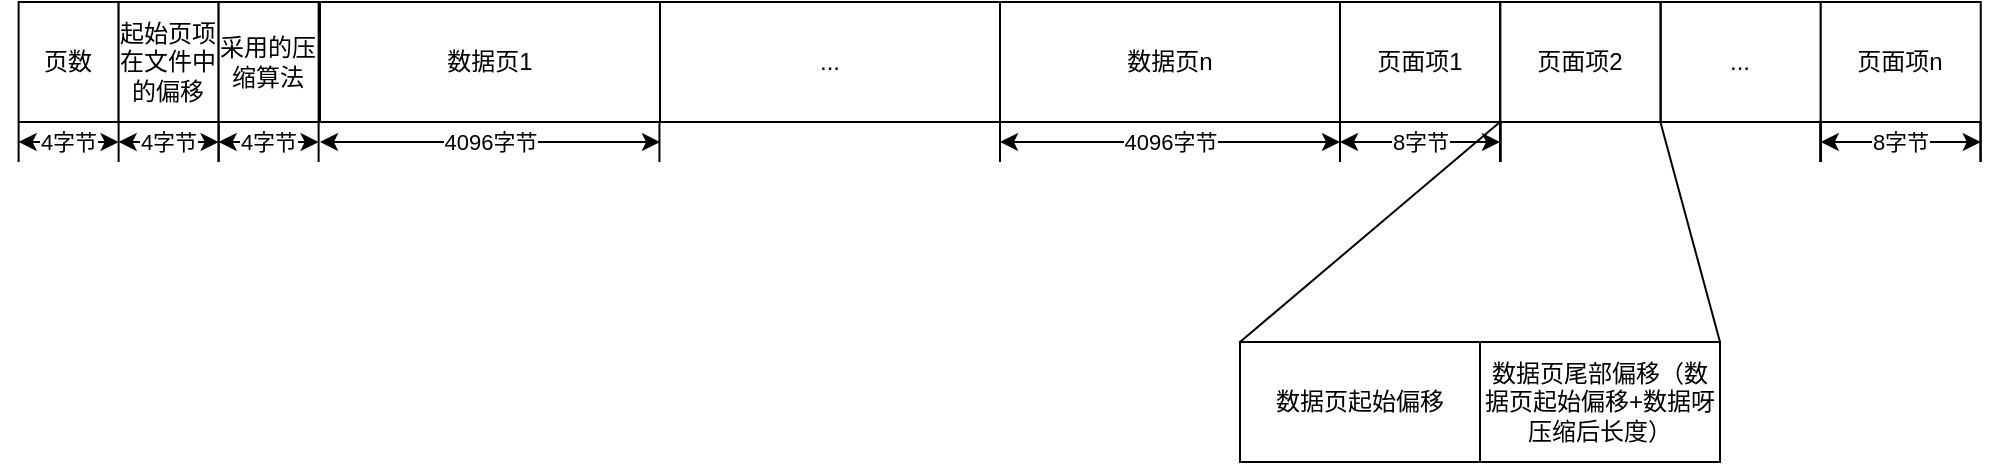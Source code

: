 <mxfile version="21.3.2" type="github">
  <diagram name="第 1 页" id="xx_ICXSG2NaE5fbNV9Lb">
    <mxGraphModel dx="724" dy="393" grid="1" gridSize="10" guides="1" tooltips="1" connect="1" arrows="1" fold="1" page="1" pageScale="1" pageWidth="1169" pageHeight="827" math="0" shadow="0">
      <root>
        <mxCell id="0" />
        <mxCell id="1" parent="0" />
        <mxCell id="UPNSN5LG6Qy9II8emMVJ-1" value="页数" style="rounded=0;whiteSpace=wrap;html=1;" parent="1" vertex="1">
          <mxGeometry x="139.31" y="60" width="50" height="60" as="geometry" />
        </mxCell>
        <mxCell id="UPNSN5LG6Qy9II8emMVJ-7" value="数据页1" style="rounded=0;whiteSpace=wrap;html=1;" parent="1" vertex="1">
          <mxGeometry x="290" y="60" width="170" height="60" as="geometry" />
        </mxCell>
        <mxCell id="UPNSN5LG6Qy9II8emMVJ-9" value="" style="endArrow=none;html=1;rounded=0;" parent="1" edge="1">
          <mxGeometry width="50" height="50" relative="1" as="geometry">
            <mxPoint x="139.31" y="140" as="sourcePoint" />
            <mxPoint x="139.31" y="120" as="targetPoint" />
          </mxGeometry>
        </mxCell>
        <mxCell id="UPNSN5LG6Qy9II8emMVJ-11" value="4字节" style="endArrow=classic;startArrow=classic;html=1;rounded=0;" parent="1" edge="1">
          <mxGeometry width="50" height="50" relative="1" as="geometry">
            <mxPoint x="139.31" y="130" as="sourcePoint" />
            <mxPoint x="189.31" y="130" as="targetPoint" />
          </mxGeometry>
        </mxCell>
        <mxCell id="UPNSN5LG6Qy9II8emMVJ-15" value="" style="endArrow=none;html=1;rounded=0;" parent="1" edge="1">
          <mxGeometry width="50" height="50" relative="1" as="geometry">
            <mxPoint x="630" y="140" as="sourcePoint" />
            <mxPoint x="630" y="120" as="targetPoint" />
          </mxGeometry>
        </mxCell>
        <mxCell id="UPNSN5LG6Qy9II8emMVJ-16" value="4096字节" style="endArrow=classic;startArrow=classic;html=1;rounded=0;" parent="1" edge="1">
          <mxGeometry width="50" height="50" relative="1" as="geometry">
            <mxPoint x="290" y="130" as="sourcePoint" />
            <mxPoint x="460" y="130" as="targetPoint" />
            <Array as="points">
              <mxPoint x="370" y="130" />
            </Array>
          </mxGeometry>
        </mxCell>
        <mxCell id="UPNSN5LG6Qy9II8emMVJ-17" value="..." style="rounded=0;whiteSpace=wrap;html=1;" parent="1" vertex="1">
          <mxGeometry x="460" y="60" width="170" height="60" as="geometry" />
        </mxCell>
        <mxCell id="UPNSN5LG6Qy9II8emMVJ-18" value="" style="endArrow=none;html=1;rounded=0;" parent="1" edge="1">
          <mxGeometry width="50" height="50" relative="1" as="geometry">
            <mxPoint x="630" y="140" as="sourcePoint" />
            <mxPoint x="630" y="120" as="targetPoint" />
          </mxGeometry>
        </mxCell>
        <mxCell id="UPNSN5LG6Qy9II8emMVJ-19" value="" style="endArrow=none;html=1;rounded=0;" parent="1" edge="1">
          <mxGeometry width="50" height="50" relative="1" as="geometry">
            <mxPoint x="800" y="140" as="sourcePoint" />
            <mxPoint x="800" y="120" as="targetPoint" />
          </mxGeometry>
        </mxCell>
        <mxCell id="UPNSN5LG6Qy9II8emMVJ-20" value="4096字节" style="endArrow=classic;startArrow=classic;html=1;rounded=0;" parent="1" edge="1">
          <mxGeometry width="50" height="50" relative="1" as="geometry">
            <mxPoint x="630" y="130" as="sourcePoint" />
            <mxPoint x="800" y="130" as="targetPoint" />
            <Array as="points">
              <mxPoint x="710" y="130" />
            </Array>
          </mxGeometry>
        </mxCell>
        <mxCell id="UPNSN5LG6Qy9II8emMVJ-30" value="数据页n" style="rounded=0;whiteSpace=wrap;html=1;" parent="1" vertex="1">
          <mxGeometry x="630" y="60" width="170" height="60" as="geometry" />
        </mxCell>
        <mxCell id="UPNSN5LG6Qy9II8emMVJ-32" value="" style="endArrow=none;html=1;rounded=0;" parent="1" edge="1">
          <mxGeometry width="50" height="50" relative="1" as="geometry">
            <mxPoint x="459.72" y="140" as="sourcePoint" />
            <mxPoint x="459.72" y="120" as="targetPoint" />
          </mxGeometry>
        </mxCell>
        <mxCell id="UPNSN5LG6Qy9II8emMVJ-34" value="页面项1" style="rounded=0;whiteSpace=wrap;html=1;" parent="1" vertex="1">
          <mxGeometry x="800" y="60" width="80" height="60" as="geometry" />
        </mxCell>
        <mxCell id="UPNSN5LG6Qy9II8emMVJ-35" value="" style="endArrow=none;html=1;rounded=0;" parent="1" edge="1">
          <mxGeometry width="50" height="50" relative="1" as="geometry">
            <mxPoint x="800" y="140" as="sourcePoint" />
            <mxPoint x="800" y="120" as="targetPoint" />
          </mxGeometry>
        </mxCell>
        <mxCell id="UPNSN5LG6Qy9II8emMVJ-37" value="8字节" style="endArrow=classic;startArrow=classic;html=1;rounded=0;" parent="1" edge="1">
          <mxGeometry width="50" height="50" relative="1" as="geometry">
            <mxPoint x="800" y="130" as="sourcePoint" />
            <mxPoint x="880" y="130" as="targetPoint" />
          </mxGeometry>
        </mxCell>
        <mxCell id="UPNSN5LG6Qy9II8emMVJ-41" value="..." style="rounded=0;whiteSpace=wrap;html=1;" parent="1" vertex="1">
          <mxGeometry x="960.38" y="60" width="80" height="60" as="geometry" />
        </mxCell>
        <mxCell id="UPNSN5LG6Qy9II8emMVJ-43" value="" style="endArrow=none;html=1;rounded=0;" parent="1" edge="1">
          <mxGeometry width="50" height="50" relative="1" as="geometry">
            <mxPoint x="1040.38" y="140" as="sourcePoint" />
            <mxPoint x="1040.38" y="120" as="targetPoint" />
          </mxGeometry>
        </mxCell>
        <mxCell id="UPNSN5LG6Qy9II8emMVJ-45" value="" style="endArrow=none;html=1;rounded=0;" parent="1" edge="1">
          <mxGeometry width="50" height="50" relative="1" as="geometry">
            <mxPoint x="1040.19" y="140" as="sourcePoint" />
            <mxPoint x="1040.19" y="120" as="targetPoint" />
          </mxGeometry>
        </mxCell>
        <mxCell id="UPNSN5LG6Qy9II8emMVJ-46" value="" style="endArrow=none;html=1;rounded=0;" parent="1" edge="1">
          <mxGeometry width="50" height="50" relative="1" as="geometry">
            <mxPoint x="1040.38" y="140" as="sourcePoint" />
            <mxPoint x="1040.38" y="120" as="targetPoint" />
          </mxGeometry>
        </mxCell>
        <mxCell id="UPNSN5LG6Qy9II8emMVJ-47" value="页面项n" style="rounded=0;whiteSpace=wrap;html=1;" parent="1" vertex="1">
          <mxGeometry x="1040.38" y="60" width="80" height="60" as="geometry" />
        </mxCell>
        <mxCell id="UPNSN5LG6Qy9II8emMVJ-48" value="" style="endArrow=none;html=1;rounded=0;" parent="1" edge="1">
          <mxGeometry width="50" height="50" relative="1" as="geometry">
            <mxPoint x="1040.38" y="140" as="sourcePoint" />
            <mxPoint x="1040.38" y="120" as="targetPoint" />
          </mxGeometry>
        </mxCell>
        <mxCell id="UPNSN5LG6Qy9II8emMVJ-49" value="" style="endArrow=none;html=1;rounded=0;" parent="1" edge="1">
          <mxGeometry width="50" height="50" relative="1" as="geometry">
            <mxPoint x="1120.38" y="140" as="sourcePoint" />
            <mxPoint x="1120.38" y="120" as="targetPoint" />
          </mxGeometry>
        </mxCell>
        <mxCell id="UPNSN5LG6Qy9II8emMVJ-50" value="8字节" style="endArrow=classic;startArrow=classic;html=1;rounded=0;" parent="1" edge="1">
          <mxGeometry width="50" height="50" relative="1" as="geometry">
            <mxPoint x="1040.38" y="130" as="sourcePoint" />
            <mxPoint x="1120.38" y="130" as="targetPoint" />
          </mxGeometry>
        </mxCell>
        <mxCell id="UPNSN5LG6Qy9II8emMVJ-51" value="" style="endArrow=none;html=1;rounded=0;" parent="1" edge="1">
          <mxGeometry width="50" height="50" relative="1" as="geometry">
            <mxPoint x="1120.19" y="140" as="sourcePoint" />
            <mxPoint x="1120.19" y="120" as="targetPoint" />
          </mxGeometry>
        </mxCell>
        <mxCell id="_QCWfUhsnIU4W58QllWh-10" value="" style="endArrow=none;html=1;rounded=0;" edge="1" parent="1">
          <mxGeometry width="50" height="50" relative="1" as="geometry">
            <mxPoint x="880.19" y="140" as="sourcePoint" />
            <mxPoint x="880.19" y="120" as="targetPoint" />
          </mxGeometry>
        </mxCell>
        <mxCell id="_QCWfUhsnIU4W58QllWh-11" value="" style="endArrow=none;html=1;rounded=0;" edge="1" parent="1">
          <mxGeometry width="50" height="50" relative="1" as="geometry">
            <mxPoint x="880" y="140" as="sourcePoint" />
            <mxPoint x="880" y="120" as="targetPoint" />
          </mxGeometry>
        </mxCell>
        <mxCell id="_QCWfUhsnIU4W58QllWh-12" value="" style="endArrow=none;html=1;rounded=0;" edge="1" parent="1">
          <mxGeometry width="50" height="50" relative="1" as="geometry">
            <mxPoint x="880.19" y="140" as="sourcePoint" />
            <mxPoint x="880.19" y="120" as="targetPoint" />
          </mxGeometry>
        </mxCell>
        <mxCell id="_QCWfUhsnIU4W58QllWh-13" value="页面项2" style="rounded=0;whiteSpace=wrap;html=1;" vertex="1" parent="1">
          <mxGeometry x="880.19" y="60" width="80" height="60" as="geometry" />
        </mxCell>
        <mxCell id="_QCWfUhsnIU4W58QllWh-14" value="" style="endArrow=none;html=1;rounded=0;" edge="1" parent="1">
          <mxGeometry width="50" height="50" relative="1" as="geometry">
            <mxPoint x="880.19" y="140" as="sourcePoint" />
            <mxPoint x="880.19" y="120" as="targetPoint" />
          </mxGeometry>
        </mxCell>
        <mxCell id="_QCWfUhsnIU4W58QllWh-15" value="" style="endArrow=none;html=1;rounded=0;" edge="1" parent="1">
          <mxGeometry width="50" height="50" relative="1" as="geometry">
            <mxPoint x="750" y="230" as="sourcePoint" />
            <mxPoint x="880" y="120" as="targetPoint" />
          </mxGeometry>
        </mxCell>
        <mxCell id="_QCWfUhsnIU4W58QllWh-16" value="数据页起始偏移" style="rounded=0;whiteSpace=wrap;html=1;" vertex="1" parent="1">
          <mxGeometry x="750" y="230" width="120" height="60" as="geometry" />
        </mxCell>
        <mxCell id="_QCWfUhsnIU4W58QllWh-17" value="数据页尾部偏移（数据页起始偏移+数据呀压缩后长度）" style="rounded=0;whiteSpace=wrap;html=1;" vertex="1" parent="1">
          <mxGeometry x="870" y="230" width="120" height="60" as="geometry" />
        </mxCell>
        <mxCell id="_QCWfUhsnIU4W58QllWh-18" value="起始页项在文件中的偏移" style="rounded=0;whiteSpace=wrap;html=1;" vertex="1" parent="1">
          <mxGeometry x="189.31" y="60" width="50" height="60" as="geometry" />
        </mxCell>
        <mxCell id="_QCWfUhsnIU4W58QllWh-19" value="" style="endArrow=none;html=1;rounded=0;" edge="1" parent="1">
          <mxGeometry width="50" height="50" relative="1" as="geometry">
            <mxPoint x="189.31" y="140" as="sourcePoint" />
            <mxPoint x="189.31" y="120" as="targetPoint" />
          </mxGeometry>
        </mxCell>
        <mxCell id="_QCWfUhsnIU4W58QllWh-20" value="4字节" style="endArrow=classic;startArrow=classic;html=1;rounded=0;" edge="1" parent="1">
          <mxGeometry width="50" height="50" relative="1" as="geometry">
            <mxPoint x="189.31" y="130" as="sourcePoint" />
            <mxPoint x="239.31" y="130" as="targetPoint" />
          </mxGeometry>
        </mxCell>
        <mxCell id="_QCWfUhsnIU4W58QllWh-21" value="" style="endArrow=none;html=1;rounded=0;" edge="1" parent="1">
          <mxGeometry width="50" height="50" relative="1" as="geometry">
            <mxPoint x="239.31" y="140" as="sourcePoint" />
            <mxPoint x="239.31" y="120" as="targetPoint" />
          </mxGeometry>
        </mxCell>
        <mxCell id="_QCWfUhsnIU4W58QllWh-22" value="采用的压缩算法" style="rounded=0;whiteSpace=wrap;html=1;" vertex="1" parent="1">
          <mxGeometry x="239.31" y="60" width="50" height="60" as="geometry" />
        </mxCell>
        <mxCell id="_QCWfUhsnIU4W58QllWh-23" value="" style="endArrow=none;html=1;rounded=0;" edge="1" parent="1">
          <mxGeometry width="50" height="50" relative="1" as="geometry">
            <mxPoint x="239.31" y="140" as="sourcePoint" />
            <mxPoint x="239.31" y="120" as="targetPoint" />
          </mxGeometry>
        </mxCell>
        <mxCell id="_QCWfUhsnIU4W58QllWh-24" value="4字节" style="endArrow=classic;startArrow=classic;html=1;rounded=0;" edge="1" parent="1">
          <mxGeometry width="50" height="50" relative="1" as="geometry">
            <mxPoint x="239.31" y="130" as="sourcePoint" />
            <mxPoint x="289.31" y="130" as="targetPoint" />
          </mxGeometry>
        </mxCell>
        <mxCell id="_QCWfUhsnIU4W58QllWh-25" value="" style="endArrow=none;html=1;rounded=0;" edge="1" parent="1">
          <mxGeometry width="50" height="50" relative="1" as="geometry">
            <mxPoint x="289.31" y="140" as="sourcePoint" />
            <mxPoint x="289.31" y="120" as="targetPoint" />
          </mxGeometry>
        </mxCell>
        <mxCell id="_QCWfUhsnIU4W58QllWh-26" value="" style="endArrow=none;html=1;rounded=0;exitX=1;exitY=0;exitDx=0;exitDy=0;entryX=1;entryY=1;entryDx=0;entryDy=0;" edge="1" parent="1" source="_QCWfUhsnIU4W58QllWh-17" target="_QCWfUhsnIU4W58QllWh-13">
          <mxGeometry width="50" height="50" relative="1" as="geometry">
            <mxPoint x="910.19" y="190" as="sourcePoint" />
            <mxPoint x="960.19" y="140" as="targetPoint" />
          </mxGeometry>
        </mxCell>
      </root>
    </mxGraphModel>
  </diagram>
</mxfile>
